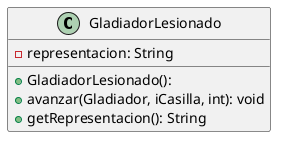 @startuml

skinparam linetype ortho

class GladiadorLesionado {
  + GladiadorLesionado():
  - representacion: String
  + avanzar(Gladiador, iCasilla, int): void
  + getRepresentacion(): String
}

@enduml
